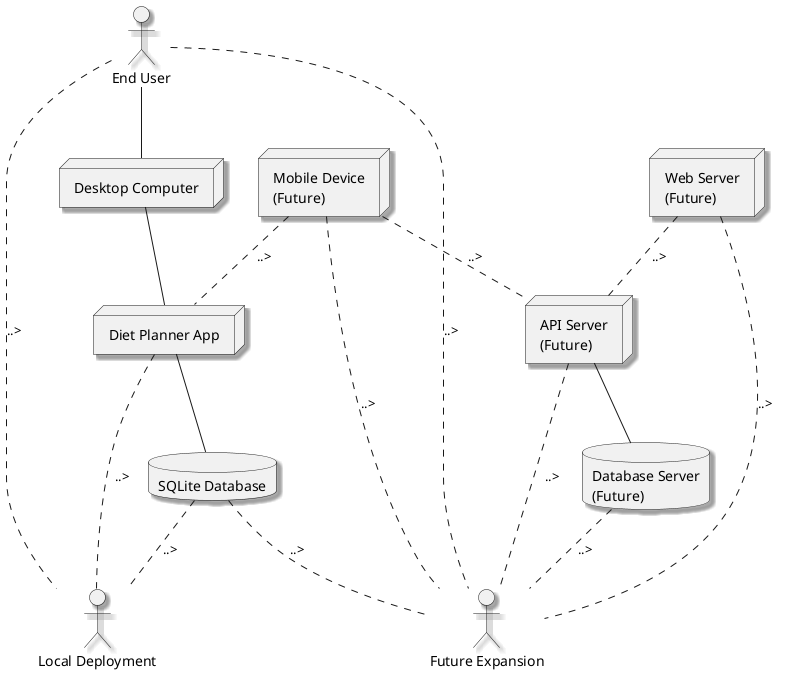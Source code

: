@startuml "Network Diagram"
skinparam shadowing true
skinparam rectangle {
  StereotypeFontColor black
  StereotypeFontSize 12
}

actor "End User" as user

node "Desktop Computer" as desktop
node "Diet Planner App" as app
database "SQLite Database" as sqlite

node "Mobile Device\n(Future)" as mobile
node "Web Server\n(Future)" as web
node "API Server\n(Future)" as api
database "Database Server\n(Future)" as dbserver

user -- desktop
desktop -- app
app -- sqlite

' Future connections
user .. "Local Deployment" : ..>
app .. "Local Deployment" : ..>
sqlite .. "Local Deployment" : ..>

mobile .. app : ..>
mobile .. api : ..>
web .. api : ..>
api -- dbserver

dbserver .. "Future Expansion" : ..>
user .. "Future Expansion" : ..>
sqlite .. "Future Expansion" : ..>
web .. "Future Expansion" : ..>
mobile .. "Future Expansion" : ..>
api .. "Future Expansion" : ..>

@enduml